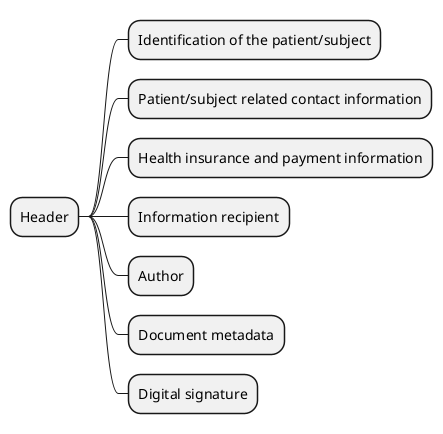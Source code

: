 @startmindmap
* Header
** Identification of the patient/subject
** Patient/subject related contact information
** Health insurance and payment information
** Information recipient
** Author
** Document metadata
** Digital signature
@endmindmap